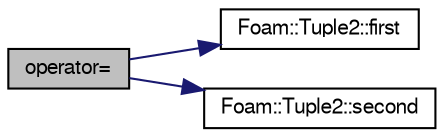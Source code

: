 digraph "operator="
{
  bgcolor="transparent";
  edge [fontname="FreeSans",fontsize="10",labelfontname="FreeSans",labelfontsize="10"];
  node [fontname="FreeSans",fontsize="10",shape=record];
  rankdir="LR";
  Node1 [label="operator=",height=0.2,width=0.4,color="black", fillcolor="grey75", style="filled" fontcolor="black"];
  Node1 -> Node2 [color="midnightblue",fontsize="10",style="solid",fontname="FreeSans"];
  Node2 [label="Foam::Tuple2::first",height=0.2,width=0.4,color="black",URL="$a02619.html#a6bc9dc0330d36f5f75e816ddc4ec213e",tooltip="Return first. "];
  Node1 -> Node3 [color="midnightblue",fontsize="10",style="solid",fontname="FreeSans"];
  Node3 [label="Foam::Tuple2::second",height=0.2,width=0.4,color="black",URL="$a02619.html#a5d570a89988f907024eede54003b8a79",tooltip="Return second. "];
}
